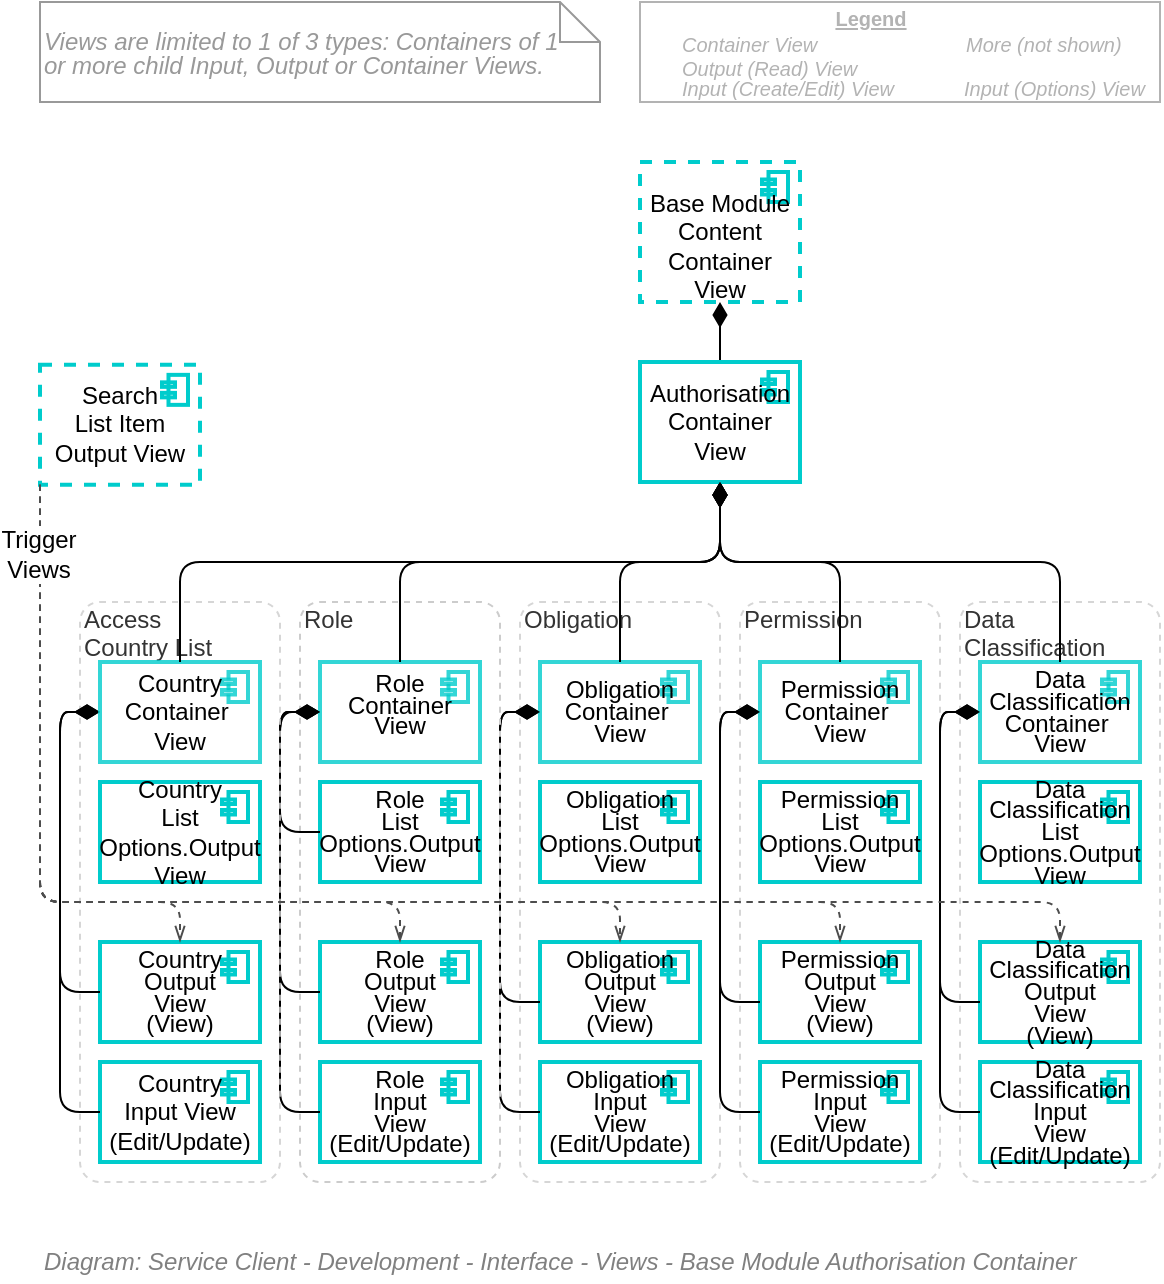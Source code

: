 <mxfile version="20.2.4" type="google"><diagram id="NLQ4LdS-Nd2ZJDisXzPv" name="Page-1"><mxGraphModel grid="1" page="1" gridSize="10" guides="1" tooltips="1" connect="1" arrows="1" fold="1" pageScale="1" pageWidth="827" pageHeight="1169" math="0" shadow="0"><root><mxCell id="0"/><mxCell id="1" parent="0"/><mxCell id="jhk07wMYKWjfX5GW0SFW-1" value="Obligation" style="rounded=1;whiteSpace=wrap;html=1;shadow=0;glass=0;comic=0;strokeColor=#CCCCCC;fillColor=none;fontSize=12;align=left;fontColor=#333333;recursiveResize=0;container=1;collapsible=0;dashed=1;verticalAlign=top;spacing=2;spacingTop=-5;absoluteArcSize=1;opacity=80;" vertex="1" parent="1"><mxGeometry x="360" y="480" width="100" height="290" as="geometry"/></mxCell><mxCell id="jhk07wMYKWjfX5GW0SFW-2" value="&lt;p style=&quot;line-height: 90%&quot;&gt;&lt;span style=&quot;font-size: 12px&quot;&gt;Obligation&lt;/span&gt;&lt;span style=&quot;font-size: 12px&quot;&gt;&lt;br style=&quot;font-size: 12px&quot;&gt;&lt;/span&gt;&lt;span style=&quot;font-size: 12px&quot;&gt;Input&lt;br style=&quot;font-size: 12px&quot;&gt;&lt;/span&gt;&lt;span style=&quot;font-size: 12px&quot;&gt;View&lt;br&gt;(Edit/Update)&lt;br style=&quot;font-size: 12px&quot;&gt;&lt;/span&gt;&lt;/p&gt;" style="html=1;outlineConnect=0;whiteSpace=wrap;fillColor=none;strokeColor=#00CCCC;shape=mxgraph.archimate3.application;appType=comp;archiType=square;fontSize=12;verticalAlign=middle;container=1;collapsible=0;strokeWidth=2;" vertex="1" parent="jhk07wMYKWjfX5GW0SFW-1"><mxGeometry x="10" y="230" width="80" height="50" as="geometry"/></mxCell><mxCell id="jhk07wMYKWjfX5GW0SFW-3" value="" style="shape=image;html=1;verticalAlign=top;verticalLabelPosition=bottom;labelBackgroundColor=#ffffff;imageAspect=0;aspect=fixed;image=https://cdn3.iconfinder.com/data/icons/arrow-and-interface-4/28/input-2-128.png;strokeColor=#00CCCC;strokeWidth=2;fillColor=none;fontSize=12;align=left;" vertex="1" parent="jhk07wMYKWjfX5GW0SFW-2"><mxGeometry width="20" height="20" as="geometry"/></mxCell><mxCell id="jhk07wMYKWjfX5GW0SFW-4" value="&lt;p style=&quot;line-height: 90%&quot;&gt;&lt;span style=&quot;font-size: 12px&quot;&gt;Obligation&lt;br style=&quot;font-size: 12px&quot;&gt;&lt;/span&gt;&lt;span style=&quot;font-size: 12px&quot;&gt;Output&lt;br&gt;View&lt;br style=&quot;font-size: 12px&quot;&gt;&lt;/span&gt;&lt;span style=&quot;font-size: 12px&quot;&gt;(View)&lt;br style=&quot;font-size: 12px&quot;&gt;&lt;/span&gt;&lt;/p&gt;" style="html=1;outlineConnect=0;whiteSpace=wrap;fillColor=none;strokeColor=#00CCCC;shape=mxgraph.archimate3.application;appType=comp;archiType=square;fontSize=12;verticalAlign=middle;container=1;collapsible=0;strokeWidth=2;" vertex="1" parent="jhk07wMYKWjfX5GW0SFW-1"><mxGeometry x="10" y="170" width="80" height="50" as="geometry"/></mxCell><mxCell id="jhk07wMYKWjfX5GW0SFW-5" value="" style="shape=image;html=1;verticalAlign=top;verticalLabelPosition=bottom;labelBackgroundColor=#ffffff;imageAspect=0;aspect=fixed;image=https://cdn1.iconfinder.com/data/icons/essential-pack-3/24/82.output-128.png;strokeColor=#00CCCC;strokeWidth=2;fillColor=none;fontSize=12;align=left;" vertex="1" parent="jhk07wMYKWjfX5GW0SFW-4"><mxGeometry width="20" height="20" as="geometry"/></mxCell><mxCell id="jhk07wMYKWjfX5GW0SFW-6" value="" style="html=1;endArrow=diamondThin;endFill=1;edgeStyle=elbowEdgeStyle;endSize=10;strokeColor=#000000;fontSize=10;exitX=0;exitY=0.5;exitDx=0;exitDy=0;exitPerimeter=0;" edge="1" parent="jhk07wMYKWjfX5GW0SFW-1" source="jhk07wMYKWjfX5GW0SFW-2" target="jhk07wMYKWjfX5GW0SFW-7"><mxGeometry width="160" relative="1" as="geometry"><mxPoint x="-144" y="260" as="sourcePoint"/><mxPoint x="80" y="70" as="targetPoint"/><Array as="points"><mxPoint x="-10" y="120"/></Array></mxGeometry></mxCell><mxCell id="jhk07wMYKWjfX5GW0SFW-7" value="&lt;p style=&quot;line-height: 90%&quot;&gt;&lt;span style=&quot;font-size: 12px&quot;&gt;Obligation&lt;br style=&quot;font-size: 12px&quot;&gt;&lt;/span&gt;&lt;span style=&quot;font-size: 12px&quot;&gt;Container&amp;nbsp;&lt;br style=&quot;font-size: 12px&quot;&gt;&lt;/span&gt;&lt;span style=&quot;font-size: 12px&quot;&gt;View&lt;br style=&quot;font-size: 12px&quot;&gt;&lt;/span&gt;&lt;/p&gt;" style="html=1;outlineConnect=0;whiteSpace=wrap;fillColor=#ffffff;strokeColor=#00CCCC;shape=mxgraph.archimate3.application;appType=comp;archiType=square;fontSize=12;verticalAlign=middle;container=1;collapsible=0;strokeWidth=2;opacity=80;" vertex="1" parent="jhk07wMYKWjfX5GW0SFW-1"><mxGeometry x="10" y="30" width="80" height="50" as="geometry"/></mxCell><mxCell id="jhk07wMYKWjfX5GW0SFW-8" value="" style="shape=image;html=1;verticalAlign=top;verticalLabelPosition=bottom;labelBackgroundColor=#ffffff;imageAspect=0;aspect=fixed;image=https://cdn1.iconfinder.com/data/icons/material-core/18/check-box-outline-blank-128.png;strokeColor=#00CCCC;strokeWidth=2;fillColor=none;fontSize=12;align=left;" vertex="1" parent="jhk07wMYKWjfX5GW0SFW-7"><mxGeometry width="20" height="20" as="geometry"/></mxCell><mxCell id="jhk07wMYKWjfX5GW0SFW-9" value="" style="html=1;endArrow=diamondThin;endFill=1;edgeStyle=elbowEdgeStyle;endSize=10;strokeColor=#000000;fontSize=10;entryX=0;entryY=0.5;entryDx=0;entryDy=0;entryPerimeter=0;" edge="1" parent="jhk07wMYKWjfX5GW0SFW-1" source="jhk07wMYKWjfX5GW0SFW-4" target="jhk07wMYKWjfX5GW0SFW-7"><mxGeometry width="160" relative="1" as="geometry"><mxPoint x="10" y="230" as="sourcePoint"/><mxPoint x="-10" y="180" as="targetPoint"/><Array as="points"><mxPoint x="-10" y="200"/></Array></mxGeometry></mxCell><mxCell id="jhk07wMYKWjfX5GW0SFW-10" value="&lt;p style=&quot;line-height: 90%&quot;&gt;&lt;span style=&quot;font-size: 12px&quot;&gt;Obligation&lt;br style=&quot;font-size: 12px&quot;&gt;&lt;/span&gt;&lt;span style=&quot;font-size: 12px&quot;&gt;List &lt;br&gt;Options.Output&lt;br style=&quot;font-size: 12px&quot;&gt;&lt;/span&gt;&lt;span style=&quot;font-size: 12px&quot;&gt;View&lt;br style=&quot;font-size: 12px&quot;&gt;&lt;/span&gt;&lt;/p&gt;" style="html=1;outlineConnect=0;whiteSpace=wrap;fillColor=none;strokeColor=#00CCCC;shape=mxgraph.archimate3.application;appType=comp;archiType=square;fontSize=12;verticalAlign=middle;container=1;collapsible=0;strokeWidth=2;" vertex="1" parent="jhk07wMYKWjfX5GW0SFW-1"><mxGeometry x="10" y="90" width="80" height="50" as="geometry"/></mxCell><mxCell id="jhk07wMYKWjfX5GW0SFW-11" value="" style="shape=image;html=1;verticalAlign=top;verticalLabelPosition=bottom;labelBackgroundColor=none;imageAspect=0;aspect=fixed;image=https://cdn4.iconfinder.com/data/icons/free-ui/64/v-35-128.png;strokeColor=#000000;strokeWidth=3;fillColor=#99FFFF;fontSize=12;fontColor=#000000;align=left;" vertex="1" parent="jhk07wMYKWjfX5GW0SFW-10"><mxGeometry width="20" height="20" as="geometry"/></mxCell><mxCell id="jhk07wMYKWjfX5GW0SFW-12" value="Role" style="rounded=1;whiteSpace=wrap;html=1;shadow=0;glass=0;comic=0;strokeColor=#CCCCCC;fillColor=none;fontSize=12;align=left;fontColor=#333333;recursiveResize=0;container=1;collapsible=0;dashed=1;verticalAlign=top;spacing=2;spacingTop=-5;absoluteArcSize=1;" vertex="1" parent="1"><mxGeometry x="250" y="480" width="100" height="290" as="geometry"/></mxCell><mxCell id="jhk07wMYKWjfX5GW0SFW-13" value="&lt;p style=&quot;line-height: 90%&quot;&gt;&lt;span style=&quot;font-size: 12px&quot;&gt;Role&lt;br style=&quot;font-size: 12px&quot;&gt;&lt;/span&gt;&lt;span style=&quot;font-size: 12px&quot;&gt;Output&lt;br style=&quot;font-size: 12px&quot;&gt;&lt;/span&gt;&lt;span style=&quot;font-size: 12px&quot;&gt;View&lt;br&gt;(View)&lt;/span&gt;&lt;/p&gt;" style="html=1;outlineConnect=0;whiteSpace=wrap;fillColor=none;strokeColor=#00CCCC;shape=mxgraph.archimate3.application;appType=comp;archiType=square;fontSize=12;verticalAlign=middle;container=1;collapsible=0;strokeWidth=2;" vertex="1" parent="jhk07wMYKWjfX5GW0SFW-12"><mxGeometry x="10" y="170" width="80" height="50" as="geometry"/></mxCell><mxCell id="jhk07wMYKWjfX5GW0SFW-14" value="" style="shape=image;html=1;verticalAlign=top;verticalLabelPosition=bottom;labelBackgroundColor=#ffffff;imageAspect=0;aspect=fixed;image=https://cdn1.iconfinder.com/data/icons/essential-pack-3/24/82.output-128.png;strokeColor=#00CCCC;strokeWidth=2;fillColor=none;fontSize=12;align=left;" vertex="1" parent="jhk07wMYKWjfX5GW0SFW-13"><mxGeometry width="20" height="20" as="geometry"/></mxCell><mxCell id="jhk07wMYKWjfX5GW0SFW-15" value="&lt;p style=&quot;line-height: 90%&quot;&gt;&lt;span style=&quot;font-size: 12px&quot;&gt;Role&lt;br style=&quot;font-size: 12px&quot;&gt;&lt;/span&gt;&lt;span style=&quot;font-size: 12px&quot;&gt;Input&lt;br style=&quot;font-size: 12px&quot;&gt;&lt;/span&gt;&lt;span style=&quot;font-size: 12px&quot;&gt;View&lt;br&gt;(Edit/Update)&lt;/span&gt;&lt;/p&gt;" style="html=1;outlineConnect=0;whiteSpace=wrap;fillColor=none;strokeColor=#00CCCC;shape=mxgraph.archimate3.application;appType=comp;archiType=square;fontSize=12;verticalAlign=middle;container=1;collapsible=0;strokeWidth=2;" vertex="1" parent="jhk07wMYKWjfX5GW0SFW-12"><mxGeometry x="10" y="230" width="80" height="50" as="geometry"/></mxCell><mxCell id="jhk07wMYKWjfX5GW0SFW-16" value="" style="shape=image;html=1;verticalAlign=top;verticalLabelPosition=bottom;labelBackgroundColor=#ffffff;imageAspect=0;aspect=fixed;image=https://cdn3.iconfinder.com/data/icons/arrow-and-interface-4/28/input-2-128.png;strokeColor=#00CCCC;strokeWidth=2;fillColor=none;fontSize=12;align=left;" vertex="1" parent="jhk07wMYKWjfX5GW0SFW-15"><mxGeometry width="20" height="20" as="geometry"/></mxCell><mxCell id="jhk07wMYKWjfX5GW0SFW-17" value="" style="html=1;endArrow=diamondThin;endFill=1;edgeStyle=elbowEdgeStyle;endSize=10;strokeColor=#000000;fontSize=10;exitX=0;exitY=0.5;exitDx=0;exitDy=0;exitPerimeter=0;entryX=0;entryY=0.5;entryDx=0;entryDy=0;entryPerimeter=0;" edge="1" parent="jhk07wMYKWjfX5GW0SFW-12" source="jhk07wMYKWjfX5GW0SFW-15" target="jhk07wMYKWjfX5GW0SFW-18"><mxGeometry width="160" relative="1" as="geometry"><mxPoint x="-134" y="260" as="sourcePoint"/><mxPoint x="120" y="90" as="targetPoint"/><Array as="points"><mxPoint x="-10" y="130"/></Array></mxGeometry></mxCell><mxCell id="jhk07wMYKWjfX5GW0SFW-18" value="&lt;span style=&quot;font-size: 12px ; line-height: 80%&quot;&gt;Role&lt;br&gt;Container&lt;br&gt;View&lt;br&gt;&lt;/span&gt;" style="html=1;outlineConnect=0;whiteSpace=wrap;fillColor=#ffffff;strokeColor=#00CCCC;shape=mxgraph.archimate3.application;appType=comp;archiType=square;fontSize=8;verticalAlign=top;container=1;collapsible=0;strokeWidth=2;opacity=80;" vertex="1" parent="jhk07wMYKWjfX5GW0SFW-12"><mxGeometry x="10" y="30" width="80" height="50" as="geometry"/></mxCell><mxCell id="jhk07wMYKWjfX5GW0SFW-19" value="" style="shape=image;html=1;verticalAlign=top;verticalLabelPosition=bottom;labelBackgroundColor=#ffffff;imageAspect=0;aspect=fixed;image=https://cdn1.iconfinder.com/data/icons/material-core/18/check-box-outline-blank-128.png;strokeColor=#00CCCC;strokeWidth=2;fillColor=none;fontSize=12;align=left;" vertex="1" parent="jhk07wMYKWjfX5GW0SFW-18"><mxGeometry width="20" height="20" as="geometry"/></mxCell><mxCell id="jhk07wMYKWjfX5GW0SFW-20" value="" style="html=1;endArrow=diamondThin;endFill=1;edgeStyle=elbowEdgeStyle;endSize=10;strokeColor=#000000;fontSize=10;entryX=0;entryY=0.5;entryDx=0;entryDy=0;entryPerimeter=0;exitX=0;exitY=0.5;exitDx=0;exitDy=0;exitPerimeter=0;" edge="1" parent="jhk07wMYKWjfX5GW0SFW-12" source="jhk07wMYKWjfX5GW0SFW-13" target="jhk07wMYKWjfX5GW0SFW-18"><mxGeometry width="160" relative="1" as="geometry"><mxPoint x="10" y="230" as="sourcePoint"/><mxPoint x="-10" y="180" as="targetPoint"/><Array as="points"><mxPoint x="-10" y="200"/></Array></mxGeometry></mxCell><mxCell id="jhk07wMYKWjfX5GW0SFW-21" value="&lt;p style=&quot;line-height: 90%&quot;&gt;&lt;span style=&quot;font-size: 12px&quot;&gt;Role&lt;br style=&quot;font-size: 12px&quot;&gt;&lt;/span&gt;&lt;span style=&quot;font-size: 12px&quot;&gt;List &lt;br&gt;Options.Output&lt;br style=&quot;font-size: 12px&quot;&gt;&lt;/span&gt;&lt;span style=&quot;font-size: 12px&quot;&gt;View&lt;br style=&quot;font-size: 12px&quot;&gt;&lt;/span&gt;&lt;/p&gt;" style="html=1;outlineConnect=0;whiteSpace=wrap;fillColor=none;strokeColor=#00CCCC;shape=mxgraph.archimate3.application;appType=comp;archiType=square;fontSize=12;verticalAlign=middle;container=1;collapsible=0;strokeWidth=2;" vertex="1" parent="jhk07wMYKWjfX5GW0SFW-12"><mxGeometry x="10" y="90" width="80" height="50" as="geometry"/></mxCell><mxCell id="jhk07wMYKWjfX5GW0SFW-22" value="" style="shape=image;html=1;verticalAlign=top;verticalLabelPosition=bottom;labelBackgroundColor=none;imageAspect=0;aspect=fixed;image=https://cdn4.iconfinder.com/data/icons/free-ui/64/v-35-128.png;strokeColor=#000000;strokeWidth=3;fillColor=#99FFFF;fontSize=12;fontColor=#000000;align=left;" vertex="1" parent="jhk07wMYKWjfX5GW0SFW-21"><mxGeometry width="20" height="20" as="geometry"/></mxCell><mxCell id="jhk07wMYKWjfX5GW0SFW-23" style="rounded=1;orthogonalLoop=1;jettySize=auto;html=1;endArrow=none;endFill=0;strokeColor=#000000;fontSize=10;startArrow=diamondThin;startFill=1;edgeStyle=elbowEdgeStyle;entryX=0;entryY=0.5;entryDx=0;entryDy=0;entryPerimeter=0;exitX=0;exitY=0.5;exitDx=0;exitDy=0;exitPerimeter=0;" edge="1" parent="jhk07wMYKWjfX5GW0SFW-12" source="jhk07wMYKWjfX5GW0SFW-18" target="jhk07wMYKWjfX5GW0SFW-21"><mxGeometry relative="1" as="geometry"><Array as="points"><mxPoint x="-10" y="110"/></Array><mxPoint x="-100" y="180" as="targetPoint"/><mxPoint x="10" y="50" as="sourcePoint"/></mxGeometry></mxCell><mxCell id="jhk07wMYKWjfX5GW0SFW-24" style="edgeStyle=orthogonalEdgeStyle;rounded=1;orthogonalLoop=1;jettySize=auto;html=1;startArrow=none;startFill=0;endArrow=openThin;endFill=0;strokeColor=#4D4D4D;fontSize=12;dashed=1;entryX=0.5;entryY=0;entryDx=0;entryDy=0;entryPerimeter=0;exitX=0;exitY=1;exitDx=0;exitDy=0;exitPerimeter=0;" edge="1" parent="1" source="jhk07wMYKWjfX5GW0SFW-44" target="jhk07wMYKWjfX5GW0SFW-13"><mxGeometry relative="1" as="geometry"><mxPoint x="652.5" y="440" as="sourcePoint"/><mxPoint x="290" y="440" as="targetPoint"/><Array as="points"><mxPoint x="120" y="630"/><mxPoint x="300" y="630"/></Array></mxGeometry></mxCell><mxCell id="jhk07wMYKWjfX5GW0SFW-25" value="Access&lt;br&gt;Country List" style="rounded=1;whiteSpace=wrap;html=1;shadow=0;glass=0;comic=0;strokeColor=#CCCCCC;fillColor=none;fontSize=12;align=left;fontColor=#333333;recursiveResize=0;container=1;collapsible=0;dashed=1;verticalAlign=top;spacing=2;spacingTop=-5;absoluteArcSize=1;opacity=80;" vertex="1" parent="1"><mxGeometry x="140" y="480" width="100" height="290" as="geometry"/></mxCell><mxCell id="jhk07wMYKWjfX5GW0SFW-26" value="&lt;p style=&quot;line-height: 90%&quot;&gt;&lt;span style=&quot;font-size: 12px&quot;&gt;Country&lt;br style=&quot;font-size: 12px&quot;&gt;&lt;/span&gt;&lt;span style=&quot;font-size: 12px&quot;&gt;Output&lt;br style=&quot;font-size: 12px&quot;&gt;&lt;/span&gt;&lt;span style=&quot;font-size: 12px&quot;&gt;View&lt;br&gt;(View)&lt;br style=&quot;font-size: 12px&quot;&gt;&lt;/span&gt;&lt;/p&gt;" style="html=1;outlineConnect=0;whiteSpace=wrap;fillColor=none;strokeColor=#00CCCC;shape=mxgraph.archimate3.application;appType=comp;archiType=square;fontSize=12;verticalAlign=middle;container=1;collapsible=0;strokeWidth=2;" vertex="1" parent="jhk07wMYKWjfX5GW0SFW-25"><mxGeometry x="10" y="170" width="80" height="50" as="geometry"/></mxCell><mxCell id="jhk07wMYKWjfX5GW0SFW-27" value="" style="shape=image;html=1;verticalAlign=top;verticalLabelPosition=bottom;labelBackgroundColor=#ffffff;imageAspect=0;aspect=fixed;image=https://cdn1.iconfinder.com/data/icons/essential-pack-3/24/82.output-128.png;strokeColor=#00CCCC;strokeWidth=2;fillColor=none;fontSize=12;align=left;" vertex="1" parent="jhk07wMYKWjfX5GW0SFW-26"><mxGeometry width="20" height="20" as="geometry"/></mxCell><mxCell id="jhk07wMYKWjfX5GW0SFW-28" value="&lt;span style=&quot;font-size: 12px&quot;&gt;Country&lt;br style=&quot;font-size: 12px&quot;&gt;&lt;/span&gt;&lt;span style=&quot;font-size: 12px&quot;&gt;Input &lt;/span&gt;&lt;span style=&quot;font-size: 12px&quot;&gt;View&lt;br&gt;(Edit/Update)&lt;br style=&quot;font-size: 12px&quot;&gt;&lt;/span&gt;" style="html=1;outlineConnect=0;whiteSpace=wrap;fillColor=none;strokeColor=#00CCCC;shape=mxgraph.archimate3.application;appType=comp;archiType=square;fontSize=12;verticalAlign=middle;container=1;collapsible=0;strokeWidth=2;" vertex="1" parent="jhk07wMYKWjfX5GW0SFW-25"><mxGeometry x="10" y="230" width="80" height="50" as="geometry"/></mxCell><mxCell id="jhk07wMYKWjfX5GW0SFW-29" value="" style="shape=image;html=1;verticalAlign=top;verticalLabelPosition=bottom;labelBackgroundColor=#ffffff;imageAspect=0;aspect=fixed;image=https://cdn3.iconfinder.com/data/icons/arrow-and-interface-4/28/input-2-128.png;strokeColor=#00CCCC;strokeWidth=2;fillColor=none;fontSize=12;align=left;" vertex="1" parent="jhk07wMYKWjfX5GW0SFW-28"><mxGeometry width="20" height="20" as="geometry"/></mxCell><mxCell id="jhk07wMYKWjfX5GW0SFW-30" value="" style="html=1;endArrow=diamondThin;endFill=1;edgeStyle=elbowEdgeStyle;endSize=10;strokeColor=#000000;fontSize=12;entryX=0;entryY=0.5;entryDx=0;entryDy=0;entryPerimeter=0;exitX=0;exitY=0.5;exitDx=0;exitDy=0;exitPerimeter=0;verticalAlign=middle;" edge="1" parent="jhk07wMYKWjfX5GW0SFW-25" source="jhk07wMYKWjfX5GW0SFW-26" target="jhk07wMYKWjfX5GW0SFW-32"><mxGeometry width="160" relative="1" as="geometry"><mxPoint y="100" as="sourcePoint"/><mxPoint x="100" y="70" as="targetPoint"/><Array as="points"><mxPoint x="-10" y="70"/></Array></mxGeometry></mxCell><mxCell id="jhk07wMYKWjfX5GW0SFW-31" value="" style="html=1;endArrow=diamondThin;endFill=1;edgeStyle=elbowEdgeStyle;elbow=vertical;endSize=10;strokeColor=#000000;fontSize=12;entryX=0;entryY=0.5;entryDx=0;entryDy=0;entryPerimeter=0;verticalAlign=middle;exitX=0;exitY=0.5;exitDx=0;exitDy=0;exitPerimeter=0;" edge="1" parent="jhk07wMYKWjfX5GW0SFW-25" source="jhk07wMYKWjfX5GW0SFW-28" target="jhk07wMYKWjfX5GW0SFW-32"><mxGeometry width="160" relative="1" as="geometry"><mxPoint x="210" y="470" as="sourcePoint"/><mxPoint x="200" y="370" as="targetPoint"/><Array as="points"><mxPoint x="-10" y="160"/></Array></mxGeometry></mxCell><mxCell id="jhk07wMYKWjfX5GW0SFW-32" value="&lt;span style=&quot;font-size: 12px&quot;&gt;Country&lt;br style=&quot;font-size: 12px&quot;&gt;&lt;/span&gt;&lt;span style=&quot;font-size: 12px&quot;&gt;Container&amp;nbsp;&lt;br style=&quot;font-size: 12px&quot;&gt;&lt;/span&gt;&lt;span style=&quot;font-size: 12px&quot;&gt;View&lt;br style=&quot;font-size: 12px&quot;&gt;&lt;/span&gt;" style="html=1;outlineConnect=0;whiteSpace=wrap;fillColor=#ffffff;strokeColor=#00CCCC;shape=mxgraph.archimate3.application;appType=comp;archiType=square;fontSize=12;verticalAlign=middle;container=1;collapsible=0;strokeWidth=2;opacity=80;" vertex="1" parent="jhk07wMYKWjfX5GW0SFW-25"><mxGeometry x="10" y="30" width="80" height="50" as="geometry"/></mxCell><mxCell id="jhk07wMYKWjfX5GW0SFW-33" value="" style="shape=image;html=1;verticalAlign=top;verticalLabelPosition=bottom;labelBackgroundColor=#ffffff;imageAspect=0;aspect=fixed;image=https://cdn1.iconfinder.com/data/icons/material-core/18/check-box-outline-blank-128.png;strokeColor=#00CCCC;strokeWidth=2;fillColor=none;fontSize=12;align=left;" vertex="1" parent="jhk07wMYKWjfX5GW0SFW-32"><mxGeometry width="20" height="20" as="geometry"/></mxCell><mxCell id="jhk07wMYKWjfX5GW0SFW-34" value="&lt;span style=&quot;font-size: 12px&quot;&gt;Country&lt;br style=&quot;font-size: 12px&quot;&gt;&lt;/span&gt;&lt;span style=&quot;font-size: 12px&quot;&gt;List &lt;br&gt;Options.Output&lt;br style=&quot;font-size: 12px&quot;&gt;&lt;/span&gt;&lt;span style=&quot;font-size: 12px&quot;&gt;View&lt;br style=&quot;font-size: 12px&quot;&gt;&lt;/span&gt;" style="html=1;outlineConnect=0;whiteSpace=wrap;fillColor=none;strokeColor=#00CCCC;shape=mxgraph.archimate3.application;appType=comp;archiType=square;fontSize=12;verticalAlign=middle;container=1;collapsible=0;strokeWidth=2;" vertex="1" parent="jhk07wMYKWjfX5GW0SFW-25"><mxGeometry x="10" y="90" width="80" height="50" as="geometry"/></mxCell><mxCell id="jhk07wMYKWjfX5GW0SFW-35" value="" style="shape=image;html=1;verticalAlign=top;verticalLabelPosition=bottom;labelBackgroundColor=none;imageAspect=0;aspect=fixed;image=https://cdn4.iconfinder.com/data/icons/free-ui/64/v-35-128.png;strokeColor=#000000;strokeWidth=3;fillColor=#99FFFF;fontSize=12;fontColor=#000000;align=left;" vertex="1" parent="jhk07wMYKWjfX5GW0SFW-34"><mxGeometry width="20" height="20" as="geometry"/></mxCell><mxCell id="jhk07wMYKWjfX5GW0SFW-36" value="" style="html=1;endArrow=diamondThin;endFill=1;edgeStyle=elbowEdgeStyle;elbow=vertical;endSize=10;strokeColor=#000000;fontSize=10;entryX=0.5;entryY=1;entryDx=0;entryDy=0;entryPerimeter=0;exitX=0.5;exitY=0;exitDx=0;exitDy=0;exitPerimeter=0;" edge="1" parent="1" source="jhk07wMYKWjfX5GW0SFW-18" target="jhk07wMYKWjfX5GW0SFW-42"><mxGeometry width="160" relative="1" as="geometry"><mxPoint x="330" y="420" as="sourcePoint"/><mxPoint x="480" y="501" as="targetPoint"/><Array as="points"><mxPoint x="450" y="460"/><mxPoint x="470" y="570"/><mxPoint x="600" y="360"/></Array></mxGeometry></mxCell><mxCell id="jhk07wMYKWjfX5GW0SFW-37" value="" style="html=1;endArrow=diamondThin;endFill=1;edgeStyle=elbowEdgeStyle;elbow=vertical;endSize=10;strokeColor=#000000;fontSize=10;entryX=0.5;entryY=1;entryDx=0;entryDy=0;entryPerimeter=0;exitX=0.5;exitY=0;exitDx=0;exitDy=0;exitPerimeter=0;" edge="1" parent="1" source="jhk07wMYKWjfX5GW0SFW-32" target="jhk07wMYKWjfX5GW0SFW-42"><mxGeometry width="160" relative="1" as="geometry"><mxPoint x="370" y="460" as="sourcePoint"/><mxPoint x="480" y="501" as="targetPoint"/><Array as="points"><mxPoint x="410" y="460"/><mxPoint x="430" y="650"/><mxPoint x="410" y="630"/><mxPoint x="420" y="750"/><mxPoint x="440" y="480"/><mxPoint x="420" y="430"/><mxPoint x="430" y="430"/></Array></mxGeometry></mxCell><mxCell id="jhk07wMYKWjfX5GW0SFW-38" value="" style="html=1;endArrow=diamondThin;endFill=1;edgeStyle=elbowEdgeStyle;elbow=vertical;endSize=10;strokeColor=#000000;fontSize=10;entryX=0.5;entryY=1;entryDx=0;entryDy=0;entryPerimeter=0;exitX=0.5;exitY=0;exitDx=0;exitDy=0;exitPerimeter=0;" edge="1" parent="1" source="jhk07wMYKWjfX5GW0SFW-7" target="jhk07wMYKWjfX5GW0SFW-42"><mxGeometry width="160" relative="1" as="geometry"><mxPoint x="370" y="530" as="sourcePoint"/><mxPoint x="480" y="501" as="targetPoint"/><Array as="points"><mxPoint x="500" y="460"/><mxPoint x="550" y="750"/><mxPoint x="540" y="580"/><mxPoint x="540" y="480"/><mxPoint x="430" y="440"/><mxPoint x="440" y="440"/></Array></mxGeometry></mxCell><mxCell id="jhk07wMYKWjfX5GW0SFW-39" value="" style="html=1;endArrow=diamondThin;endFill=1;endSize=10;strokeColor=#000000;fontSize=10;entryX=0.5;entryY=1;entryDx=0;entryDy=0;entryPerimeter=0;exitX=0.5;exitY=0;exitDx=0;exitDy=0;exitPerimeter=0;" edge="1" parent="1" source="jhk07wMYKWjfX5GW0SFW-42" target="jhk07wMYKWjfX5GW0SFW-40"><mxGeometry width="160" relative="1" as="geometry"><mxPoint x="370" y="450" as="sourcePoint"/><mxPoint x="730" y="300" as="targetPoint"/></mxGeometry></mxCell><mxCell id="jhk07wMYKWjfX5GW0SFW-40" value="&lt;span style=&quot;font-size: 12px ; line-height: 90%&quot;&gt;&lt;br&gt;Base Module Content&lt;br&gt;Container View&lt;br style=&quot;font-size: 12px&quot;&gt;&lt;/span&gt;" style="html=1;outlineConnect=0;whiteSpace=wrap;fillColor=none;strokeColor=#00CCCC;shape=mxgraph.archimate3.application;appType=comp;archiType=square;fontSize=12;verticalAlign=middle;container=1;collapsible=0;strokeWidth=2;dashed=1;" vertex="1" parent="1"><mxGeometry x="420" y="260" width="80" height="70" as="geometry"/></mxCell><mxCell id="jhk07wMYKWjfX5GW0SFW-41" value="" style="shape=image;html=1;verticalAlign=top;verticalLabelPosition=bottom;labelBackgroundColor=#ffffff;imageAspect=0;aspect=fixed;image=https://cdn1.iconfinder.com/data/icons/material-core/18/check-box-outline-blank-128.png;strokeColor=#00CCCC;strokeWidth=2;fillColor=none;fontSize=12;align=left;" vertex="1" parent="jhk07wMYKWjfX5GW0SFW-40"><mxGeometry width="20" height="20" as="geometry"/></mxCell><mxCell id="jhk07wMYKWjfX5GW0SFW-42" value="&lt;span style=&quot;font-size: 12px ; line-height: 90%&quot;&gt;Authorisation&lt;br&gt;Container&lt;br&gt;View&lt;br style=&quot;font-size: 12px&quot;&gt;&lt;/span&gt;" style="html=1;outlineConnect=0;whiteSpace=wrap;fillColor=none;strokeColor=#00CCCC;shape=mxgraph.archimate3.application;appType=comp;archiType=square;fontSize=12;verticalAlign=middle;container=1;collapsible=0;strokeWidth=2;" vertex="1" parent="1"><mxGeometry x="420" y="360" width="80" height="60" as="geometry"/></mxCell><mxCell id="jhk07wMYKWjfX5GW0SFW-43" value="" style="shape=image;html=1;verticalAlign=top;verticalLabelPosition=bottom;labelBackgroundColor=#ffffff;imageAspect=0;aspect=fixed;image=https://cdn1.iconfinder.com/data/icons/material-core/18/check-box-outline-blank-128.png;strokeColor=#00CCCC;strokeWidth=2;fillColor=none;fontSize=12;align=left;" vertex="1" parent="jhk07wMYKWjfX5GW0SFW-42"><mxGeometry width="20" height="20" as="geometry"/></mxCell><mxCell id="jhk07wMYKWjfX5GW0SFW-44" value="&lt;font style=&quot;font-size: 12px&quot;&gt;Search&lt;br&gt;List Item Output View&lt;/font&gt;" style="html=1;outlineConnect=0;whiteSpace=wrap;fillColor=none;strokeColor=#00CCCC;shape=mxgraph.archimate3.application;appType=comp;archiType=square;fontSize=8;verticalAlign=middle;container=1;collapsible=0;strokeWidth=2;dashed=1;" vertex="1" parent="1"><mxGeometry x="120" y="361.43" width="80" height="60" as="geometry"/></mxCell><mxCell id="jhk07wMYKWjfX5GW0SFW-45" value="" style="shape=image;html=1;verticalAlign=top;verticalLabelPosition=bottom;labelBackgroundColor=none;imageAspect=0;aspect=fixed;image=https://cdn4.iconfinder.com/data/icons/free-ui/64/v-35-128.png;strokeColor=#000000;strokeWidth=3;fillColor=#99FFFF;fontSize=12;fontColor=#000000;align=left;" vertex="1" parent="jhk07wMYKWjfX5GW0SFW-44"><mxGeometry y="-1.43" width="20" height="20" as="geometry"/></mxCell><mxCell id="jhk07wMYKWjfX5GW0SFW-46" style="edgeStyle=orthogonalEdgeStyle;rounded=1;orthogonalLoop=1;jettySize=auto;html=1;entryX=0.5;entryY=0;entryDx=0;entryDy=0;entryPerimeter=0;startArrow=none;startFill=0;endArrow=openThin;endFill=0;strokeColor=#4D4D4D;fontSize=12;dashed=1;exitX=0;exitY=1;exitDx=0;exitDy=0;exitPerimeter=0;" edge="1" parent="1" source="jhk07wMYKWjfX5GW0SFW-44" target="jhk07wMYKWjfX5GW0SFW-4"><mxGeometry relative="1" as="geometry"><mxPoint x="652.5" y="440" as="sourcePoint"/><mxPoint x="410" y="440" as="targetPoint"/><Array as="points"><mxPoint x="120" y="630"/><mxPoint x="410" y="630"/></Array></mxGeometry></mxCell><mxCell id="jhk07wMYKWjfX5GW0SFW-47" value="Permission" style="rounded=1;whiteSpace=wrap;html=1;shadow=0;glass=0;comic=0;strokeColor=#CCCCCC;fillColor=none;fontSize=12;align=left;fontColor=#333333;recursiveResize=0;container=1;collapsible=0;dashed=1;verticalAlign=top;spacing=2;spacingTop=-5;absoluteArcSize=1;opacity=80;" vertex="1" parent="1"><mxGeometry x="470" y="480" width="100" height="290" as="geometry"/></mxCell><mxCell id="jhk07wMYKWjfX5GW0SFW-48" value="&lt;p style=&quot;line-height: 90%&quot;&gt;&lt;span style=&quot;font-size: 12px&quot;&gt;Permission&lt;/span&gt;&lt;span style=&quot;font-size: 12px&quot;&gt;&lt;br style=&quot;font-size: 12px&quot;&gt;&lt;/span&gt;&lt;span style=&quot;font-size: 12px&quot;&gt;Input&lt;br style=&quot;font-size: 12px&quot;&gt;&lt;/span&gt;&lt;span style=&quot;font-size: 12px&quot;&gt;View&lt;br&gt;(Edit/Update)&lt;br style=&quot;font-size: 12px&quot;&gt;&lt;/span&gt;&lt;/p&gt;" style="html=1;outlineConnect=0;whiteSpace=wrap;fillColor=none;strokeColor=#00CCCC;shape=mxgraph.archimate3.application;appType=comp;archiType=square;fontSize=12;verticalAlign=middle;container=1;collapsible=0;strokeWidth=2;" vertex="1" parent="jhk07wMYKWjfX5GW0SFW-47"><mxGeometry x="10" y="230" width="80" height="50" as="geometry"/></mxCell><mxCell id="jhk07wMYKWjfX5GW0SFW-49" value="" style="shape=image;html=1;verticalAlign=top;verticalLabelPosition=bottom;labelBackgroundColor=#ffffff;imageAspect=0;aspect=fixed;image=https://cdn3.iconfinder.com/data/icons/arrow-and-interface-4/28/input-2-128.png;strokeColor=#00CCCC;strokeWidth=2;fillColor=none;fontSize=12;align=left;" vertex="1" parent="jhk07wMYKWjfX5GW0SFW-48"><mxGeometry width="20" height="20" as="geometry"/></mxCell><mxCell id="jhk07wMYKWjfX5GW0SFW-50" value="&lt;p style=&quot;line-height: 90%&quot;&gt;&lt;span style=&quot;font-size: 12px&quot;&gt;Permission&lt;br style=&quot;font-size: 12px&quot;&gt;&lt;/span&gt;&lt;span style=&quot;font-size: 12px&quot;&gt;Output&lt;br&gt;View&lt;br style=&quot;font-size: 12px&quot;&gt;&lt;/span&gt;&lt;span style=&quot;font-size: 12px&quot;&gt;(View)&lt;br style=&quot;font-size: 12px&quot;&gt;&lt;/span&gt;&lt;/p&gt;" style="html=1;outlineConnect=0;whiteSpace=wrap;fillColor=none;strokeColor=#00CCCC;shape=mxgraph.archimate3.application;appType=comp;archiType=square;fontSize=12;verticalAlign=middle;container=1;collapsible=0;strokeWidth=2;" vertex="1" parent="jhk07wMYKWjfX5GW0SFW-47"><mxGeometry x="10" y="170" width="80" height="50" as="geometry"/></mxCell><mxCell id="jhk07wMYKWjfX5GW0SFW-51" value="" style="shape=image;html=1;verticalAlign=top;verticalLabelPosition=bottom;labelBackgroundColor=#ffffff;imageAspect=0;aspect=fixed;image=https://cdn1.iconfinder.com/data/icons/essential-pack-3/24/82.output-128.png;strokeColor=#00CCCC;strokeWidth=2;fillColor=none;fontSize=12;align=left;" vertex="1" parent="jhk07wMYKWjfX5GW0SFW-50"><mxGeometry width="20" height="20" as="geometry"/></mxCell><mxCell id="jhk07wMYKWjfX5GW0SFW-52" value="" style="html=1;endArrow=diamondThin;endFill=1;edgeStyle=elbowEdgeStyle;endSize=10;strokeColor=#000000;fontSize=10;exitX=0;exitY=0.5;exitDx=0;exitDy=0;exitPerimeter=0;" edge="1" parent="jhk07wMYKWjfX5GW0SFW-47" source="jhk07wMYKWjfX5GW0SFW-48" target="jhk07wMYKWjfX5GW0SFW-53"><mxGeometry width="160" relative="1" as="geometry"><mxPoint x="-144" y="260" as="sourcePoint"/><mxPoint x="80" y="70" as="targetPoint"/><Array as="points"><mxPoint x="-10" y="120"/></Array></mxGeometry></mxCell><mxCell id="jhk07wMYKWjfX5GW0SFW-53" value="&lt;p style=&quot;line-height: 90%&quot;&gt;&lt;span style=&quot;font-size: 12px&quot;&gt;Permission&lt;br style=&quot;font-size: 12px&quot;&gt;&lt;/span&gt;&lt;span style=&quot;font-size: 12px&quot;&gt;Container&amp;nbsp;&lt;br style=&quot;font-size: 12px&quot;&gt;&lt;/span&gt;&lt;span style=&quot;font-size: 12px&quot;&gt;View&lt;br style=&quot;font-size: 12px&quot;&gt;&lt;/span&gt;&lt;/p&gt;" style="html=1;outlineConnect=0;whiteSpace=wrap;fillColor=#ffffff;strokeColor=#00CCCC;shape=mxgraph.archimate3.application;appType=comp;archiType=square;fontSize=12;verticalAlign=middle;container=1;collapsible=0;strokeWidth=2;opacity=80;" vertex="1" parent="jhk07wMYKWjfX5GW0SFW-47"><mxGeometry x="10" y="30" width="80" height="50" as="geometry"/></mxCell><mxCell id="jhk07wMYKWjfX5GW0SFW-54" value="" style="shape=image;html=1;verticalAlign=top;verticalLabelPosition=bottom;labelBackgroundColor=#ffffff;imageAspect=0;aspect=fixed;image=https://cdn1.iconfinder.com/data/icons/material-core/18/check-box-outline-blank-128.png;strokeColor=#00CCCC;strokeWidth=2;fillColor=none;fontSize=12;align=left;" vertex="1" parent="jhk07wMYKWjfX5GW0SFW-53"><mxGeometry width="20" height="20" as="geometry"/></mxCell><mxCell id="jhk07wMYKWjfX5GW0SFW-55" value="" style="html=1;endArrow=diamondThin;endFill=1;edgeStyle=elbowEdgeStyle;endSize=10;strokeColor=#000000;fontSize=10;entryX=0;entryY=0.5;entryDx=0;entryDy=0;entryPerimeter=0;" edge="1" parent="jhk07wMYKWjfX5GW0SFW-47" source="jhk07wMYKWjfX5GW0SFW-50" target="jhk07wMYKWjfX5GW0SFW-53"><mxGeometry width="160" relative="1" as="geometry"><mxPoint x="10" y="230" as="sourcePoint"/><mxPoint x="-10" y="180" as="targetPoint"/><Array as="points"><mxPoint x="-10" y="200"/></Array></mxGeometry></mxCell><mxCell id="jhk07wMYKWjfX5GW0SFW-56" value="&lt;p style=&quot;line-height: 90%&quot;&gt;&lt;span style=&quot;font-size: 12px&quot;&gt;Permission&lt;br style=&quot;font-size: 12px&quot;&gt;&lt;/span&gt;&lt;span style=&quot;font-size: 12px&quot;&gt;List &lt;br&gt;Options.Output&lt;br style=&quot;font-size: 12px&quot;&gt;&lt;/span&gt;&lt;span style=&quot;font-size: 12px&quot;&gt;View&lt;br style=&quot;font-size: 12px&quot;&gt;&lt;/span&gt;&lt;/p&gt;" style="html=1;outlineConnect=0;whiteSpace=wrap;fillColor=none;strokeColor=#00CCCC;shape=mxgraph.archimate3.application;appType=comp;archiType=square;fontSize=12;verticalAlign=middle;container=1;collapsible=0;strokeWidth=2;" vertex="1" parent="jhk07wMYKWjfX5GW0SFW-47"><mxGeometry x="10" y="90" width="80" height="50" as="geometry"/></mxCell><mxCell id="jhk07wMYKWjfX5GW0SFW-57" value="" style="shape=image;html=1;verticalAlign=top;verticalLabelPosition=bottom;labelBackgroundColor=none;imageAspect=0;aspect=fixed;image=https://cdn4.iconfinder.com/data/icons/free-ui/64/v-35-128.png;strokeColor=#000000;strokeWidth=3;fillColor=#99FFFF;fontSize=12;fontColor=#000000;align=left;" vertex="1" parent="jhk07wMYKWjfX5GW0SFW-56"><mxGeometry width="20" height="20" as="geometry"/></mxCell><mxCell id="jhk07wMYKWjfX5GW0SFW-58" value="" style="html=1;endArrow=diamondThin;endFill=1;edgeStyle=elbowEdgeStyle;elbow=vertical;endSize=10;strokeColor=#000000;fontSize=10;entryX=0.5;entryY=1;entryDx=0;entryDy=0;entryPerimeter=0;exitX=0.5;exitY=0;exitDx=0;exitDy=0;exitPerimeter=0;" edge="1" parent="1" source="jhk07wMYKWjfX5GW0SFW-53" target="jhk07wMYKWjfX5GW0SFW-42"><mxGeometry width="160" relative="1" as="geometry"><mxPoint x="530" y="520" as="sourcePoint"/><mxPoint x="470" y="430" as="targetPoint"/><Array as="points"><mxPoint x="550" y="460"/><mxPoint x="560" y="760"/><mxPoint x="550" y="590"/><mxPoint x="550" y="490"/><mxPoint x="440" y="450"/><mxPoint x="450" y="450"/></Array></mxGeometry></mxCell><mxCell id="jhk07wMYKWjfX5GW0SFW-59" style="edgeStyle=orthogonalEdgeStyle;rounded=1;orthogonalLoop=1;jettySize=auto;html=1;entryX=0.5;entryY=0;entryDx=0;entryDy=0;entryPerimeter=0;startArrow=none;startFill=0;endArrow=openThin;endFill=0;strokeColor=#4D4D4D;fontSize=12;dashed=1;exitX=0;exitY=1;exitDx=0;exitDy=0;exitPerimeter=0;" edge="1" parent="1" source="jhk07wMYKWjfX5GW0SFW-44" target="jhk07wMYKWjfX5GW0SFW-50"><mxGeometry relative="1" as="geometry"><mxPoint x="140" y="430" as="sourcePoint"/><mxPoint x="470" y="720" as="targetPoint"/><Array as="points"><mxPoint x="120" y="630"/><mxPoint x="520" y="630"/></Array></mxGeometry></mxCell><mxCell id="jhk07wMYKWjfX5GW0SFW-60" style="edgeStyle=orthogonalEdgeStyle;rounded=1;orthogonalLoop=1;jettySize=auto;html=1;startArrow=none;startFill=0;endArrow=openThin;endFill=0;strokeColor=#4D4D4D;fontSize=12;dashed=1;entryX=0.5;entryY=0;entryDx=0;entryDy=0;entryPerimeter=0;exitX=0;exitY=1;exitDx=0;exitDy=0;exitPerimeter=0;" edge="1" parent="1" source="jhk07wMYKWjfX5GW0SFW-44" target="jhk07wMYKWjfX5GW0SFW-26"><mxGeometry relative="1" as="geometry"><mxPoint x="170" y="430" as="sourcePoint"/><mxPoint x="360" y="660" as="targetPoint"/><Array as="points"><mxPoint x="120" y="630"/><mxPoint x="190" y="630"/></Array></mxGeometry></mxCell><mxCell id="jhk07wMYKWjfX5GW0SFW-61" value="Data Classification" style="rounded=1;whiteSpace=wrap;html=1;shadow=0;glass=0;comic=0;strokeColor=#CCCCCC;fillColor=none;fontSize=12;align=left;fontColor=#333333;recursiveResize=0;container=1;collapsible=0;dashed=1;verticalAlign=top;spacing=2;spacingTop=-5;absoluteArcSize=1;opacity=80;" vertex="1" parent="1"><mxGeometry x="580" y="480" width="100" height="290" as="geometry"/></mxCell><mxCell id="jhk07wMYKWjfX5GW0SFW-62" value="&lt;p style=&quot;line-height: 90%&quot;&gt;&lt;span style=&quot;font-size: 12px&quot;&gt;Data Classification&lt;/span&gt;&lt;span style=&quot;font-size: 12px&quot;&gt;&lt;br style=&quot;font-size: 12px&quot;&gt;&lt;/span&gt;&lt;span style=&quot;font-size: 12px&quot;&gt;Input&lt;br style=&quot;font-size: 12px&quot;&gt;&lt;/span&gt;&lt;span style=&quot;font-size: 12px&quot;&gt;View&lt;br&gt;(Edit/Update)&lt;br style=&quot;font-size: 12px&quot;&gt;&lt;/span&gt;&lt;/p&gt;" style="html=1;outlineConnect=0;whiteSpace=wrap;fillColor=none;strokeColor=#00CCCC;shape=mxgraph.archimate3.application;appType=comp;archiType=square;fontSize=12;verticalAlign=middle;container=1;collapsible=0;strokeWidth=2;" vertex="1" parent="jhk07wMYKWjfX5GW0SFW-61"><mxGeometry x="10" y="230" width="80" height="50" as="geometry"/></mxCell><mxCell id="jhk07wMYKWjfX5GW0SFW-63" value="" style="shape=image;html=1;verticalAlign=top;verticalLabelPosition=bottom;labelBackgroundColor=#ffffff;imageAspect=0;aspect=fixed;image=https://cdn3.iconfinder.com/data/icons/arrow-and-interface-4/28/input-2-128.png;strokeColor=#00CCCC;strokeWidth=2;fillColor=none;fontSize=12;align=left;" vertex="1" parent="jhk07wMYKWjfX5GW0SFW-62"><mxGeometry width="20" height="20" as="geometry"/></mxCell><mxCell id="jhk07wMYKWjfX5GW0SFW-64" value="&lt;p style=&quot;line-height: 90%&quot;&gt;&lt;span style=&quot;font-size: 12px&quot;&gt;Data Classification&lt;br style=&quot;font-size: 12px&quot;&gt;&lt;/span&gt;&lt;span style=&quot;font-size: 12px&quot;&gt;Output&lt;br&gt;View&lt;br style=&quot;font-size: 12px&quot;&gt;&lt;/span&gt;&lt;span style=&quot;font-size: 12px&quot;&gt;(View)&lt;br style=&quot;font-size: 12px&quot;&gt;&lt;/span&gt;&lt;/p&gt;" style="html=1;outlineConnect=0;whiteSpace=wrap;fillColor=none;strokeColor=#00CCCC;shape=mxgraph.archimate3.application;appType=comp;archiType=square;fontSize=12;verticalAlign=middle;container=1;collapsible=0;strokeWidth=2;" vertex="1" parent="jhk07wMYKWjfX5GW0SFW-61"><mxGeometry x="10" y="170" width="80" height="50" as="geometry"/></mxCell><mxCell id="jhk07wMYKWjfX5GW0SFW-65" value="" style="shape=image;html=1;verticalAlign=top;verticalLabelPosition=bottom;labelBackgroundColor=#ffffff;imageAspect=0;aspect=fixed;image=https://cdn1.iconfinder.com/data/icons/essential-pack-3/24/82.output-128.png;strokeColor=#00CCCC;strokeWidth=2;fillColor=none;fontSize=12;align=left;" vertex="1" parent="jhk07wMYKWjfX5GW0SFW-64"><mxGeometry width="20" height="20" as="geometry"/></mxCell><mxCell id="jhk07wMYKWjfX5GW0SFW-66" value="" style="html=1;endArrow=diamondThin;endFill=1;edgeStyle=elbowEdgeStyle;endSize=10;strokeColor=#000000;fontSize=10;exitX=0;exitY=0.5;exitDx=0;exitDy=0;exitPerimeter=0;" edge="1" parent="jhk07wMYKWjfX5GW0SFW-61" source="jhk07wMYKWjfX5GW0SFW-62" target="jhk07wMYKWjfX5GW0SFW-67"><mxGeometry width="160" relative="1" as="geometry"><mxPoint x="-144" y="260" as="sourcePoint"/><mxPoint x="80" y="70" as="targetPoint"/><Array as="points"><mxPoint x="-10" y="120"/></Array></mxGeometry></mxCell><mxCell id="jhk07wMYKWjfX5GW0SFW-67" value="&lt;p style=&quot;line-height: 90%&quot;&gt;&lt;span style=&quot;font-size: 12px&quot;&gt;Data Classification&lt;br style=&quot;font-size: 12px&quot;&gt;&lt;/span&gt;&lt;span style=&quot;font-size: 12px&quot;&gt;Container&amp;nbsp;&lt;br style=&quot;font-size: 12px&quot;&gt;&lt;/span&gt;&lt;span style=&quot;font-size: 12px&quot;&gt;View&lt;br style=&quot;font-size: 12px&quot;&gt;&lt;/span&gt;&lt;/p&gt;" style="html=1;outlineConnect=0;whiteSpace=wrap;fillColor=#ffffff;strokeColor=#00CCCC;shape=mxgraph.archimate3.application;appType=comp;archiType=square;fontSize=12;verticalAlign=middle;container=1;collapsible=0;strokeWidth=2;opacity=80;" vertex="1" parent="jhk07wMYKWjfX5GW0SFW-61"><mxGeometry x="10" y="30" width="80" height="50" as="geometry"/></mxCell><mxCell id="jhk07wMYKWjfX5GW0SFW-68" value="" style="shape=image;html=1;verticalAlign=top;verticalLabelPosition=bottom;labelBackgroundColor=#ffffff;imageAspect=0;aspect=fixed;image=https://cdn1.iconfinder.com/data/icons/material-core/18/check-box-outline-blank-128.png;strokeColor=#00CCCC;strokeWidth=2;fillColor=none;fontSize=12;align=left;" vertex="1" parent="jhk07wMYKWjfX5GW0SFW-67"><mxGeometry width="20" height="20" as="geometry"/></mxCell><mxCell id="jhk07wMYKWjfX5GW0SFW-69" value="" style="html=1;endArrow=diamondThin;endFill=1;edgeStyle=elbowEdgeStyle;endSize=10;strokeColor=#000000;fontSize=10;entryX=0;entryY=0.5;entryDx=0;entryDy=0;entryPerimeter=0;" edge="1" parent="jhk07wMYKWjfX5GW0SFW-61" source="jhk07wMYKWjfX5GW0SFW-64" target="jhk07wMYKWjfX5GW0SFW-67"><mxGeometry width="160" relative="1" as="geometry"><mxPoint x="10" y="230" as="sourcePoint"/><mxPoint x="-10" y="180" as="targetPoint"/><Array as="points"><mxPoint x="-10" y="200"/></Array></mxGeometry></mxCell><mxCell id="jhk07wMYKWjfX5GW0SFW-70" value="&lt;p style=&quot;line-height: 90%&quot;&gt;&lt;span style=&quot;font-size: 12px&quot;&gt;Data Classification&lt;br style=&quot;font-size: 12px&quot;&gt;&lt;/span&gt;&lt;span style=&quot;font-size: 12px&quot;&gt;List &lt;br&gt;Options.Output&lt;br style=&quot;font-size: 12px&quot;&gt;&lt;/span&gt;&lt;span style=&quot;font-size: 12px&quot;&gt;View&lt;br style=&quot;font-size: 12px&quot;&gt;&lt;/span&gt;&lt;/p&gt;" style="html=1;outlineConnect=0;whiteSpace=wrap;fillColor=none;strokeColor=#00CCCC;shape=mxgraph.archimate3.application;appType=comp;archiType=square;fontSize=12;verticalAlign=middle;container=1;collapsible=0;strokeWidth=2;" vertex="1" parent="jhk07wMYKWjfX5GW0SFW-61"><mxGeometry x="10" y="90" width="80" height="50" as="geometry"/></mxCell><mxCell id="jhk07wMYKWjfX5GW0SFW-71" value="" style="shape=image;html=1;verticalAlign=top;verticalLabelPosition=bottom;labelBackgroundColor=none;imageAspect=0;aspect=fixed;image=https://cdn4.iconfinder.com/data/icons/free-ui/64/v-35-128.png;strokeColor=#000000;strokeWidth=3;fillColor=#99FFFF;fontSize=12;fontColor=#000000;align=left;" vertex="1" parent="jhk07wMYKWjfX5GW0SFW-70"><mxGeometry width="20" height="20" as="geometry"/></mxCell><mxCell id="jhk07wMYKWjfX5GW0SFW-72" style="edgeStyle=orthogonalEdgeStyle;rounded=1;orthogonalLoop=1;jettySize=auto;html=1;entryX=0.5;entryY=0;entryDx=0;entryDy=0;entryPerimeter=0;startArrow=none;startFill=0;endArrow=openThin;endFill=0;strokeColor=#4D4D4D;fontSize=12;dashed=1;exitX=0;exitY=1;exitDx=0;exitDy=0;exitPerimeter=0;" edge="1" parent="1" source="jhk07wMYKWjfX5GW0SFW-44" target="jhk07wMYKWjfX5GW0SFW-64"><mxGeometry relative="1" as="geometry"><mxPoint x="130" y="431.43" as="sourcePoint"/><mxPoint x="530" y="660" as="targetPoint"/><Array as="points"><mxPoint x="120" y="630"/><mxPoint x="630" y="630"/></Array></mxGeometry></mxCell><mxCell id="jhk07wMYKWjfX5GW0SFW-73" value="Trigger &lt;br&gt;Views" style="text;html=1;align=center;verticalAlign=middle;resizable=0;points=[];labelBackgroundColor=#ffffff;fontSize=12;" connectable="0" vertex="1" parent="jhk07wMYKWjfX5GW0SFW-72"><mxGeometry x="-0.907" y="-1" relative="1" as="geometry"><mxPoint as="offset"/></mxGeometry></mxCell><mxCell id="jhk07wMYKWjfX5GW0SFW-74" value="" style="html=1;endArrow=diamondThin;endFill=1;edgeStyle=elbowEdgeStyle;elbow=vertical;endSize=10;strokeColor=#000000;fontSize=10;entryX=0.5;entryY=1;entryDx=0;entryDy=0;entryPerimeter=0;exitX=0.5;exitY=0;exitDx=0;exitDy=0;exitPerimeter=0;" edge="1" parent="1" source="jhk07wMYKWjfX5GW0SFW-67" target="jhk07wMYKWjfX5GW0SFW-42"><mxGeometry width="160" relative="1" as="geometry"><mxPoint x="530" y="520" as="sourcePoint"/><mxPoint x="470" y="430" as="targetPoint"/><Array as="points"><mxPoint x="550" y="460"/><mxPoint x="570" y="770"/><mxPoint x="560" y="600"/><mxPoint x="560" y="500"/><mxPoint x="450" y="460"/><mxPoint x="460" y="460"/></Array></mxGeometry></mxCell><mxCell id="jhk07wMYKWjfX5GW0SFW-75" value="" style="rounded=0;whiteSpace=wrap;html=1;fontSize=10;align=left;container=1;collapsible=0;fontColor=#B3B3B3;strokeColor=#B3B3B3;" vertex="1" parent="1"><mxGeometry x="420" y="180" width="260" height="50" as="geometry"/></mxCell><mxCell id="jhk07wMYKWjfX5GW0SFW-76" value="Container View" style="text;html=1;strokeColor=none;fillColor=none;align=left;verticalAlign=middle;whiteSpace=wrap;rounded=0;fontSize=10;fontStyle=2;fontColor=#B3B3B3;" vertex="1" parent="jhk07wMYKWjfX5GW0SFW-75"><mxGeometry x="18.811" y="16.667" width="111.189" height="8.333" as="geometry"/></mxCell><mxCell id="jhk07wMYKWjfX5GW0SFW-77" value="Output (Read) View" style="text;html=1;strokeColor=none;fillColor=none;align=left;verticalAlign=middle;whiteSpace=wrap;rounded=0;fontSize=10;fontStyle=2;fontColor=#B3B3B3;" vertex="1" parent="jhk07wMYKWjfX5GW0SFW-75"><mxGeometry x="18.806" y="30.0" width="111.194" height="6.33" as="geometry"/></mxCell><mxCell id="jhk07wMYKWjfX5GW0SFW-78" value="Input (Create/Edit) View" style="text;html=1;strokeColor=none;fillColor=none;align=left;verticalAlign=middle;whiteSpace=wrap;rounded=0;fontSize=10;fontStyle=2;fontColor=#B3B3B3;" vertex="1" parent="jhk07wMYKWjfX5GW0SFW-75"><mxGeometry x="18.811" y="39.333" width="111.189" height="8.333" as="geometry"/></mxCell><mxCell id="jhk07wMYKWjfX5GW0SFW-79" value="Legend" style="text;html=1;strokeColor=none;fillColor=none;align=center;verticalAlign=middle;whiteSpace=wrap;rounded=0;fontSize=10;fontStyle=5;fontColor=#B3B3B3;" vertex="1" parent="jhk07wMYKWjfX5GW0SFW-75"><mxGeometry x="28.805" width="172.828" height="16.667" as="geometry"/></mxCell><mxCell id="jhk07wMYKWjfX5GW0SFW-80" value="" style="shape=image;html=1;verticalAlign=top;verticalLabelPosition=bottom;labelBackgroundColor=#ffffff;imageAspect=0;aspect=fixed;image=https://cdn1.iconfinder.com/data/icons/material-core/18/check-box-outline-blank-128.png;strokeColor=#00CCCC;strokeWidth=2;fillColor=none;fontSize=12;align=left;" vertex="1" parent="jhk07wMYKWjfX5GW0SFW-75"><mxGeometry x="3.498" y="15.83" width="10.0" height="10.0" as="geometry"/></mxCell><mxCell id="jhk07wMYKWjfX5GW0SFW-81" value="" style="shape=image;html=1;verticalAlign=top;verticalLabelPosition=bottom;labelBackgroundColor=#ffffff;imageAspect=0;aspect=fixed;image=https://cdn3.iconfinder.com/data/icons/arrow-and-interface-4/28/input-2-128.png;strokeColor=#00CCCC;strokeWidth=2;fillColor=none;fontSize=12;align=left;" vertex="1" parent="jhk07wMYKWjfX5GW0SFW-75"><mxGeometry x="3.498" y="39.33" width="10.0" height="10.0" as="geometry"/></mxCell><mxCell id="jhk07wMYKWjfX5GW0SFW-82" value="" style="shape=image;html=1;verticalAlign=top;verticalLabelPosition=bottom;labelBackgroundColor=#ffffff;imageAspect=0;aspect=fixed;image=https://cdn1.iconfinder.com/data/icons/essential-pack-3/24/82.output-128.png;strokeColor=#00CCCC;strokeWidth=2;fillColor=none;fontSize=12;align=left;" vertex="1" parent="jhk07wMYKWjfX5GW0SFW-75"><mxGeometry x="3.498" y="28.17" width="10.0" height="10.0" as="geometry"/></mxCell><mxCell id="jhk07wMYKWjfX5GW0SFW-83" value="" style="shape=image;html=1;verticalAlign=top;verticalLabelPosition=bottom;labelBackgroundColor=#ffffff;imageAspect=0;aspect=fixed;image=https://cdn2.iconfinder.com/data/icons/font-awesome/1792/ellipsis-h-128.png;strokeColor=#000000;strokeWidth=2;fillColor=#D4E1F5;fontSize=12;fontColor=#000000;opacity=80;align=left;" vertex="1" parent="jhk07wMYKWjfX5GW0SFW-75"><mxGeometry x="141.667" y="17.0" width="10.0" height="10.0" as="geometry"/></mxCell><mxCell id="jhk07wMYKWjfX5GW0SFW-84" value="More (not shown)" style="text;html=1;strokeColor=none;fillColor=none;align=left;verticalAlign=middle;whiteSpace=wrap;rounded=0;fontSize=10;fontStyle=2;fontColor=#B3B3B3;" vertex="1" parent="jhk07wMYKWjfX5GW0SFW-75"><mxGeometry x="161.481" y="18.0" width="98.519" height="6.67" as="geometry"/></mxCell><mxCell id="jhk07wMYKWjfX5GW0SFW-85" value="Input (Options) View" style="text;html=1;strokeColor=none;fillColor=none;align=left;verticalAlign=middle;whiteSpace=wrap;rounded=0;fontSize=10;fontStyle=2;fontColor=#B3B3B3;" vertex="1" parent="jhk07wMYKWjfX5GW0SFW-75"><mxGeometry x="160.003" y="40.0" width="98.519" height="6.67" as="geometry"/></mxCell><mxCell id="jhk07wMYKWjfX5GW0SFW-86" value="" style="shape=image;html=1;verticalAlign=top;verticalLabelPosition=bottom;labelBackgroundColor=none;imageAspect=0;aspect=fixed;image=https://cdn4.iconfinder.com/data/icons/free-ui/64/v-35-128.png;strokeColor=#000000;strokeWidth=3;fillColor=#99FFFF;fontSize=12;fontColor=#000000;align=left;" vertex="1" parent="jhk07wMYKWjfX5GW0SFW-75"><mxGeometry x="139.997" y="38.0" width="10.0" height="10.0" as="geometry"/></mxCell><mxCell id="jhk07wMYKWjfX5GW0SFW-87" value="" style="group;spacingRight=21;" connectable="0" vertex="1" parent="1"><mxGeometry x="120" y="180" width="560" height="50" as="geometry"/></mxCell><UserObject label="&lt;p style=&quot;line-height: 100%&quot;&gt;Views are limited to 1 of 3 types: Containers of 1 or more child Input, Output or Container Views.&lt;/p&gt;" link="https://drive.google.com/file/d/1oMV0IeGAAscQwm4mQmpwyKH3BHNU0Zv-/view?usp=sharing" id="jhk07wMYKWjfX5GW0SFW-88"><mxCell style="shape=note;size=20;whiteSpace=wrap;html=1;strokeWidth=1;fillColor=none;fontSize=12;align=left;fontStyle=2;strokeColor=#999999;fontColor=#999999;spacingRight=8;verticalAlign=middle;" vertex="1" parent="jhk07wMYKWjfX5GW0SFW-87"><mxGeometry width="280" height="50" as="geometry"/></mxCell></UserObject><mxCell id="jhk07wMYKWjfX5GW0SFW-92" value="&lt;font style=&quot;font-size: 12px&quot;&gt;Diagram: Service Client - Development - Interface - Views - Base Module Authorisation Container&lt;/font&gt;" style="text;strokeColor=none;fillColor=none;html=1;fontSize=12;fontStyle=2;verticalAlign=middle;align=left;shadow=0;glass=0;comic=0;opacity=30;fontColor=#808080;" vertex="1" parent="1"><mxGeometry x="120" y="800" width="520" height="20" as="geometry"/></mxCell></root></mxGraphModel></diagram></mxfile>